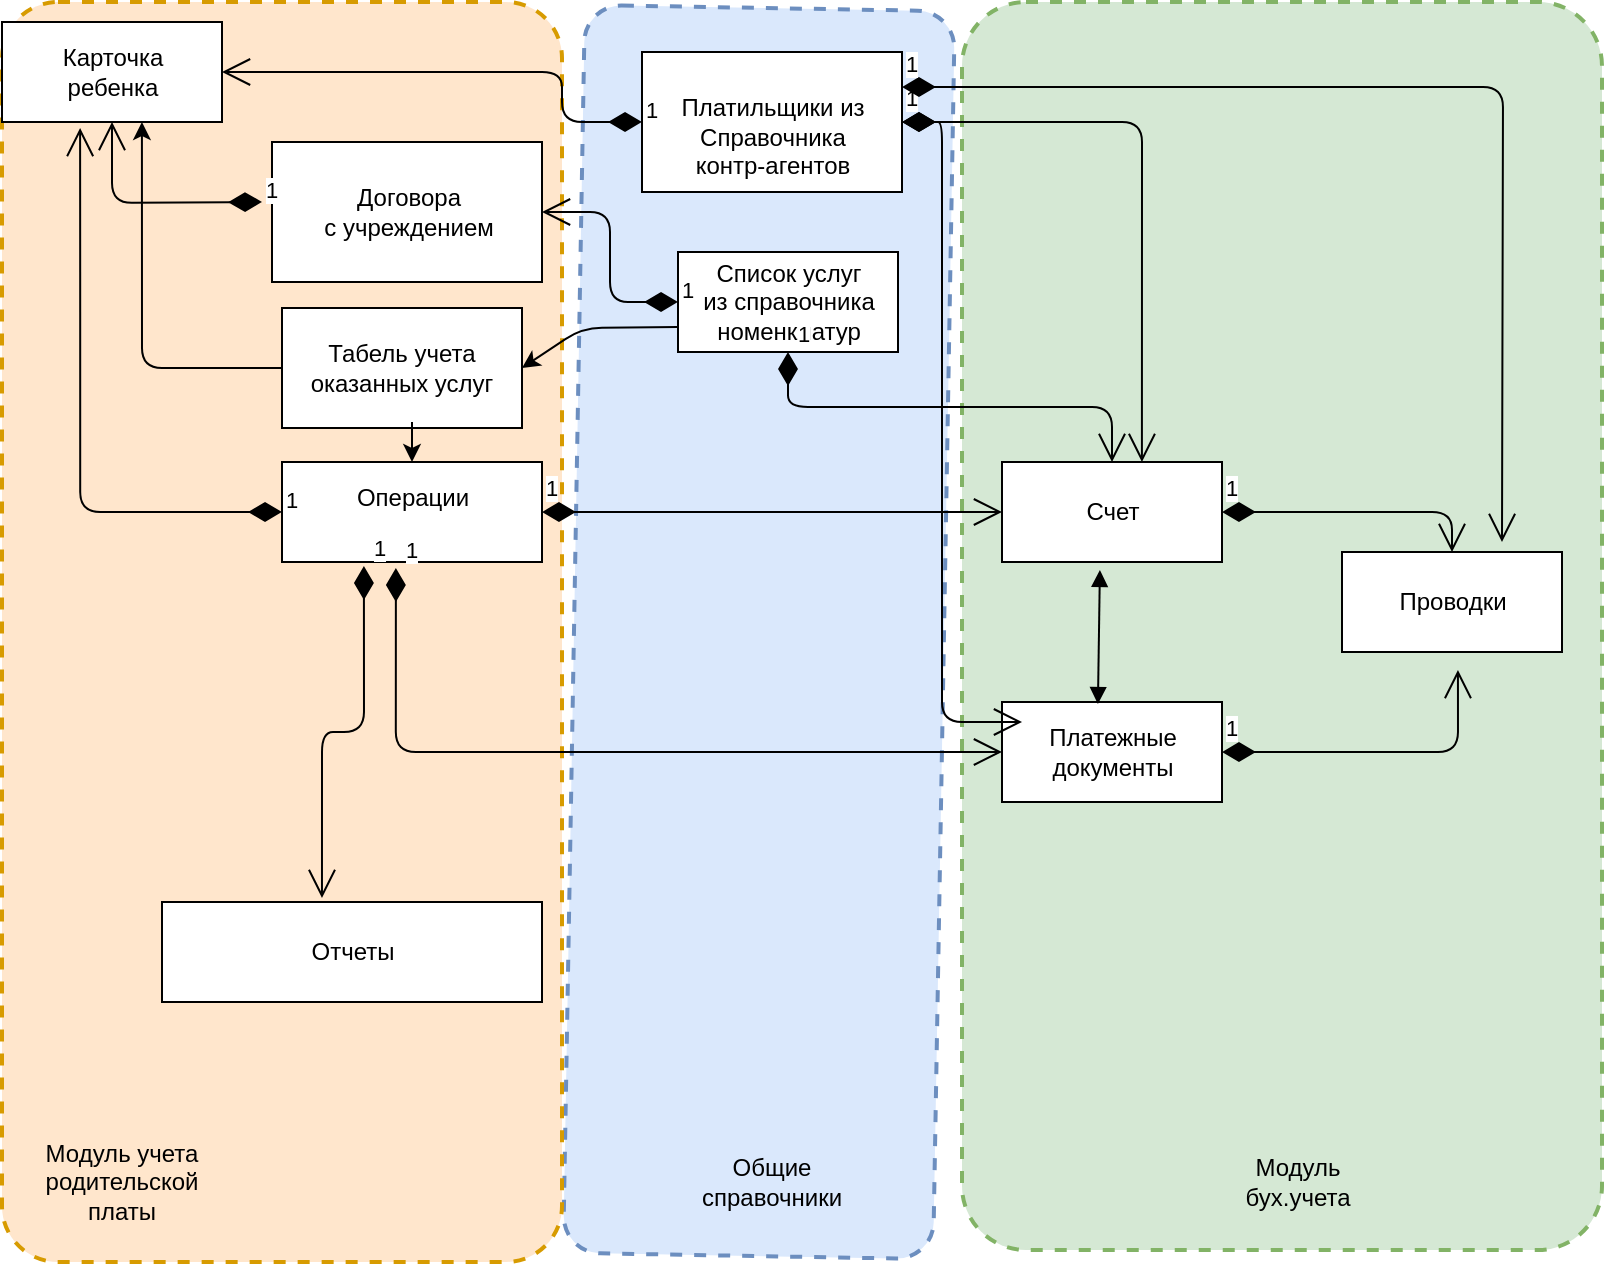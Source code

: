 <mxfile version="10.6.6" type="github"><diagram id="JxNV5JmRyQTWRndTMrCC" name="Page-1"><mxGraphModel dx="834" dy="481" grid="1" gridSize="10" guides="1" tooltips="1" connect="1" arrows="1" fold="1" page="1" pageScale="1" pageWidth="827" pageHeight="1169" background="none" math="0" shadow="0"><root><mxCell id="0"/><mxCell id="a6JJrytg2Igxi4sfRNIK-43" value="Untitled Layer" parent="0"/><mxCell id="xEQUD-EpEhP7Psctuf3c-11" value="" style="strokeWidth=2;rounded=1;arcSize=10;whiteSpace=wrap;html=1;align=center;fontSize=14;dashed=1;fillColor=#d5e8d4;strokeColor=#82b366;" vertex="1" parent="a6JJrytg2Igxi4sfRNIK-43"><mxGeometry x="500" y="10" width="320" height="624" as="geometry"/></mxCell><mxCell id="xEQUD-EpEhP7Psctuf3c-10" value="" style="strokeWidth=2;rounded=1;arcSize=10;whiteSpace=wrap;html=1;align=center;fontSize=14;dashed=1;rotation=1;fillColor=#dae8fc;strokeColor=#6c8ebf;" vertex="1" parent="a6JJrytg2Igxi4sfRNIK-43"><mxGeometry x="306" y="13" width="185" height="624" as="geometry"/></mxCell><mxCell id="xEQUD-EpEhP7Psctuf3c-9" value="" style="strokeWidth=2;rounded=1;arcSize=10;whiteSpace=wrap;html=1;align=center;fontSize=14;strokeColor=#d79b00;dashed=1;fillColor=#ffe6cc;" vertex="1" parent="a6JJrytg2Igxi4sfRNIK-43"><mxGeometry x="20" y="10" width="280" height="630" as="geometry"/></mxCell><mxCell id="xEQUD-EpEhP7Psctuf3c-1" value="Табель учета оказанных услуг" style="rounded=0;whiteSpace=wrap;html=1;" vertex="1" parent="a6JJrytg2Igxi4sfRNIK-43"><mxGeometry x="160" y="163" width="120" height="60" as="geometry"/></mxCell><mxCell id="xEQUD-EpEhP7Psctuf3c-3" value="Табель учета оказанных услуг" style="rounded=0;whiteSpace=wrap;html=1;" vertex="1" parent="a6JJrytg2Igxi4sfRNIK-43"><mxGeometry x="160" y="163" width="120" height="60" as="geometry"/></mxCell><mxCell id="xEQUD-EpEhP7Psctuf3c-4" value="" style="endArrow=classic;html=1;entryX=0.636;entryY=1;entryDx=0;entryDy=0;entryPerimeter=0;exitX=0;exitY=0.5;exitDx=0;exitDy=0;" edge="1" parent="a6JJrytg2Igxi4sfRNIK-43" source="xEQUD-EpEhP7Psctuf3c-3" target="a6JJrytg2Igxi4sfRNIK-1"><mxGeometry width="50" height="50" relative="1" as="geometry"><mxPoint x="20" y="690" as="sourcePoint"/><mxPoint x="70" y="640" as="targetPoint"/><Array as="points"><mxPoint x="90" y="193"/></Array></mxGeometry></mxCell><mxCell id="xEQUD-EpEhP7Psctuf3c-5" value="" style="endArrow=classic;html=1;entryX=1;entryY=0.5;entryDx=0;entryDy=0;exitX=0;exitY=0.75;exitDx=0;exitDy=0;" edge="1" parent="a6JJrytg2Igxi4sfRNIK-43" source="a6JJrytg2Igxi4sfRNIK-6" target="xEQUD-EpEhP7Psctuf3c-3"><mxGeometry width="50" height="50" relative="1" as="geometry"><mxPoint x="20" y="690" as="sourcePoint"/><mxPoint x="70" y="640" as="targetPoint"/><Array as="points"><mxPoint x="310" y="173"/></Array></mxGeometry></mxCell><mxCell id="xEQUD-EpEhP7Psctuf3c-7" style="edgeStyle=orthogonalEdgeStyle;rounded=0;orthogonalLoop=1;jettySize=auto;html=1;entryX=0.5;entryY=0;entryDx=0;entryDy=0;" edge="1" parent="a6JJrytg2Igxi4sfRNIK-43" target="a6JJrytg2Igxi4sfRNIK-7"><mxGeometry relative="1" as="geometry"><mxPoint x="225" y="220" as="sourcePoint"/></mxGeometry></mxCell><mxCell id="1" parent="0"/><mxCell id="a6JJrytg2Igxi4sfRNIK-1" value="&lt;div&gt;Карточка &lt;br&gt;&lt;/div&gt;&lt;div&gt;ребенка&lt;/div&gt;" style="html=1;" parent="1" vertex="1"><mxGeometry x="20" y="20" width="110" height="50" as="geometry"/></mxCell><mxCell id="a6JJrytg2Igxi4sfRNIK-2" value="&lt;div&gt;&lt;br&gt;&lt;/div&gt;&lt;div&gt;Платильщики из &lt;br&gt;&lt;/div&gt;&lt;div&gt;Справочника &lt;br&gt;&lt;/div&gt;&lt;div&gt;контр-агентов&lt;/div&gt;" style="html=1;" parent="1" vertex="1"><mxGeometry x="340" y="35" width="130" height="70" as="geometry"/></mxCell><mxCell id="a6JJrytg2Igxi4sfRNIK-5" value="&lt;div&gt;Договора &lt;br&gt;&lt;/div&gt;&lt;div&gt;с учреждением&lt;/div&gt;" style="html=1;" parent="1" vertex="1"><mxGeometry x="155" y="80" width="135" height="70" as="geometry"/></mxCell><mxCell id="a6JJrytg2Igxi4sfRNIK-6" value="&lt;div&gt;Список услуг&lt;/div&gt;&lt;div&gt;из справочника &lt;br&gt;&lt;/div&gt;&lt;div&gt;номенклатур&lt;br&gt;&lt;/div&gt;" style="html=1;" parent="1" vertex="1"><mxGeometry x="358" y="135" width="110" height="50" as="geometry"/></mxCell><mxCell id="a6JJrytg2Igxi4sfRNIK-7" value="&lt;div&gt;Операции&lt;/div&gt;&lt;div&gt;&lt;br&gt;&lt;/div&gt;" style="html=1;" parent="1" vertex="1"><mxGeometry x="160" y="240" width="130" height="50" as="geometry"/></mxCell><mxCell id="a6JJrytg2Igxi4sfRNIK-8" value="Счет" style="html=1;" parent="1" vertex="1"><mxGeometry x="520" y="240" width="110" height="50" as="geometry"/></mxCell><mxCell id="a6JJrytg2Igxi4sfRNIK-9" value="&lt;div&gt;Платежные &lt;br&gt;&lt;/div&gt;&lt;div&gt;документы&lt;/div&gt;" style="html=1;" parent="1" vertex="1"><mxGeometry x="520" y="360" width="110" height="50" as="geometry"/></mxCell><mxCell id="a6JJrytg2Igxi4sfRNIK-10" value="Проводки" style="html=1;" parent="1" vertex="1"><mxGeometry x="690" y="285" width="110" height="50" as="geometry"/></mxCell><mxCell id="a6JJrytg2Igxi4sfRNIK-22" value="1" style="endArrow=open;html=1;endSize=12;startArrow=diamondThin;startSize=14;startFill=1;edgeStyle=orthogonalEdgeStyle;align=left;verticalAlign=bottom;entryX=1;entryY=0.5;entryDx=0;entryDy=0;exitX=0;exitY=0.5;exitDx=0;exitDy=0;" parent="1" source="a6JJrytg2Igxi4sfRNIK-2" target="a6JJrytg2Igxi4sfRNIK-1" edge="1"><mxGeometry x="-1" y="3" relative="1" as="geometry"><mxPoint x="20" y="390" as="sourcePoint"/><mxPoint x="180" y="390" as="targetPoint"/><Array as="points"><mxPoint x="300" y="70"/><mxPoint x="300" y="45"/></Array></mxGeometry></mxCell><mxCell id="a6JJrytg2Igxi4sfRNIK-23" value="1" style="endArrow=open;html=1;endSize=12;startArrow=diamondThin;startSize=14;startFill=1;edgeStyle=orthogonalEdgeStyle;align=left;verticalAlign=bottom;entryX=0.5;entryY=1;entryDx=0;entryDy=0;" parent="1" target="a6JJrytg2Igxi4sfRNIK-1" edge="1"><mxGeometry x="-1" y="3" relative="1" as="geometry"><mxPoint x="150" y="110" as="sourcePoint"/><mxPoint x="180" y="390" as="targetPoint"/></mxGeometry></mxCell><mxCell id="a6JJrytg2Igxi4sfRNIK-24" value="1" style="endArrow=open;html=1;endSize=12;startArrow=diamondThin;startSize=14;startFill=1;edgeStyle=orthogonalEdgeStyle;align=left;verticalAlign=bottom;entryX=1;entryY=0.5;entryDx=0;entryDy=0;exitX=0;exitY=0.5;exitDx=0;exitDy=0;" parent="1" source="a6JJrytg2Igxi4sfRNIK-6" target="a6JJrytg2Igxi4sfRNIK-5" edge="1"><mxGeometry x="-1" y="3" relative="1" as="geometry"><mxPoint x="20" y="390" as="sourcePoint"/><mxPoint x="180" y="390" as="targetPoint"/></mxGeometry></mxCell><mxCell id="a6JJrytg2Igxi4sfRNIK-25" value="1" style="endArrow=open;html=1;endSize=12;startArrow=diamondThin;startSize=14;startFill=1;edgeStyle=orthogonalEdgeStyle;align=left;verticalAlign=bottom;entryX=0.355;entryY=1.06;entryDx=0;entryDy=0;entryPerimeter=0;exitX=0;exitY=0.5;exitDx=0;exitDy=0;" parent="1" source="a6JJrytg2Igxi4sfRNIK-7" target="a6JJrytg2Igxi4sfRNIK-1" edge="1"><mxGeometry x="-1" y="3" relative="1" as="geometry"><mxPoint x="20" y="390" as="sourcePoint"/><mxPoint x="180" y="390" as="targetPoint"/></mxGeometry></mxCell><mxCell id="a6JJrytg2Igxi4sfRNIK-28" value="1" style="endArrow=open;html=1;endSize=12;startArrow=diamondThin;startSize=14;startFill=1;edgeStyle=orthogonalEdgeStyle;align=left;verticalAlign=bottom;exitX=1;exitY=0.5;exitDx=0;exitDy=0;entryX=0;entryY=0.5;entryDx=0;entryDy=0;" parent="1" source="a6JJrytg2Igxi4sfRNIK-7" target="a6JJrytg2Igxi4sfRNIK-8" edge="1"><mxGeometry x="-1" y="3" relative="1" as="geometry"><mxPoint x="20" y="390" as="sourcePoint"/><mxPoint x="180" y="390" as="targetPoint"/></mxGeometry></mxCell><mxCell id="a6JJrytg2Igxi4sfRNIK-29" value="1" style="endArrow=open;html=1;endSize=12;startArrow=diamondThin;startSize=14;startFill=1;edgeStyle=orthogonalEdgeStyle;align=left;verticalAlign=bottom;exitX=0.438;exitY=1.06;exitDx=0;exitDy=0;exitPerimeter=0;entryX=0;entryY=0.5;entryDx=0;entryDy=0;" parent="1" source="a6JJrytg2Igxi4sfRNIK-7" target="a6JJrytg2Igxi4sfRNIK-9" edge="1"><mxGeometry x="-1" y="3" relative="1" as="geometry"><mxPoint x="20" y="390" as="sourcePoint"/><mxPoint x="180" y="390" as="targetPoint"/><Array as="points"><mxPoint x="217" y="385"/></Array></mxGeometry></mxCell><mxCell id="a6JJrytg2Igxi4sfRNIK-30" value="" style="endArrow=block;startArrow=block;endFill=1;startFill=1;html=1;entryX=0.445;entryY=1.08;entryDx=0;entryDy=0;entryPerimeter=0;exitX=0.436;exitY=0.02;exitDx=0;exitDy=0;exitPerimeter=0;" parent="1" source="a6JJrytg2Igxi4sfRNIK-9" target="a6JJrytg2Igxi4sfRNIK-8" edge="1"><mxGeometry width="160" relative="1" as="geometry"><mxPoint x="20" y="390" as="sourcePoint"/><mxPoint x="180" y="390" as="targetPoint"/></mxGeometry></mxCell><mxCell id="a6JJrytg2Igxi4sfRNIK-31" value="1" style="endArrow=open;html=1;endSize=12;startArrow=diamondThin;startSize=14;startFill=1;edgeStyle=orthogonalEdgeStyle;align=left;verticalAlign=bottom;entryX=0.527;entryY=1.18;entryDx=0;entryDy=0;entryPerimeter=0;exitX=1;exitY=0.5;exitDx=0;exitDy=0;" parent="1" source="a6JJrytg2Igxi4sfRNIK-9" target="a6JJrytg2Igxi4sfRNIK-10" edge="1"><mxGeometry x="-1" y="3" relative="1" as="geometry"><mxPoint x="20" y="430" as="sourcePoint"/><mxPoint x="180" y="430" as="targetPoint"/></mxGeometry></mxCell><mxCell id="a6JJrytg2Igxi4sfRNIK-33" value="1" style="endArrow=open;html=1;endSize=12;startArrow=diamondThin;startSize=14;startFill=1;edgeStyle=orthogonalEdgeStyle;align=left;verticalAlign=bottom;exitX=1;exitY=0.5;exitDx=0;exitDy=0;entryX=0.5;entryY=0;entryDx=0;entryDy=0;" parent="1" source="a6JJrytg2Igxi4sfRNIK-8" target="a6JJrytg2Igxi4sfRNIK-10" edge="1"><mxGeometry x="-1" y="3" relative="1" as="geometry"><mxPoint x="20" y="430" as="sourcePoint"/><mxPoint x="180" y="430" as="targetPoint"/></mxGeometry></mxCell><mxCell id="a6JJrytg2Igxi4sfRNIK-34" value="1" style="endArrow=open;html=1;endSize=12;startArrow=diamondThin;startSize=14;startFill=1;edgeStyle=orthogonalEdgeStyle;align=left;verticalAlign=bottom;exitX=0.5;exitY=1;exitDx=0;exitDy=0;entryX=0.5;entryY=0;entryDx=0;entryDy=0;" parent="1" source="a6JJrytg2Igxi4sfRNIK-6" target="a6JJrytg2Igxi4sfRNIK-8" edge="1"><mxGeometry x="-1" y="3" relative="1" as="geometry"><mxPoint x="20" y="430" as="sourcePoint"/><mxPoint x="180" y="430" as="targetPoint"/></mxGeometry></mxCell><mxCell id="a6JJrytg2Igxi4sfRNIK-35" value="1" style="endArrow=open;html=1;endSize=12;startArrow=diamondThin;startSize=14;startFill=1;edgeStyle=orthogonalEdgeStyle;align=left;verticalAlign=bottom;exitX=1;exitY=0.5;exitDx=0;exitDy=0;entryX=0.636;entryY=0;entryDx=0;entryDy=0;entryPerimeter=0;" parent="1" source="a6JJrytg2Igxi4sfRNIK-2" target="a6JJrytg2Igxi4sfRNIK-8" edge="1"><mxGeometry x="-1" y="3" relative="1" as="geometry"><mxPoint x="20" y="430" as="sourcePoint"/><mxPoint x="180" y="430" as="targetPoint"/></mxGeometry></mxCell><mxCell id="a6JJrytg2Igxi4sfRNIK-36" value="1" style="endArrow=open;html=1;endSize=12;startArrow=diamondThin;startSize=14;startFill=1;edgeStyle=orthogonalEdgeStyle;align=left;verticalAlign=bottom;entryX=0.091;entryY=0.2;entryDx=0;entryDy=0;entryPerimeter=0;" parent="1" source="a6JJrytg2Igxi4sfRNIK-2" target="a6JJrytg2Igxi4sfRNIK-9" edge="1"><mxGeometry x="-1" y="3" relative="1" as="geometry"><mxPoint x="20" y="430" as="sourcePoint"/><mxPoint x="180" y="430" as="targetPoint"/><Array as="points"><mxPoint x="490" y="70"/><mxPoint x="490" y="370"/></Array></mxGeometry></mxCell><mxCell id="a6JJrytg2Igxi4sfRNIK-37" value="1" style="endArrow=open;html=1;endSize=12;startArrow=diamondThin;startSize=14;startFill=1;edgeStyle=orthogonalEdgeStyle;align=left;verticalAlign=bottom;exitX=1;exitY=0.25;exitDx=0;exitDy=0;" parent="1" source="a6JJrytg2Igxi4sfRNIK-2" edge="1"><mxGeometry x="-1" y="3" relative="1" as="geometry"><mxPoint x="20" y="430" as="sourcePoint"/><mxPoint x="770" y="280" as="targetPoint"/></mxGeometry></mxCell><mxCell id="a6JJrytg2Igxi4sfRNIK-39" value="Отчеты" style="html=1;" parent="1" vertex="1"><mxGeometry x="100" y="460" width="190" height="50" as="geometry"/></mxCell><mxCell id="a6JJrytg2Igxi4sfRNIK-41" value="1" style="endArrow=open;html=1;endSize=12;startArrow=diamondThin;startSize=14;startFill=1;edgeStyle=orthogonalEdgeStyle;align=left;verticalAlign=bottom;exitX=0.315;exitY=1.04;exitDx=0;exitDy=0;exitPerimeter=0;entryX=0.421;entryY=-0.04;entryDx=0;entryDy=0;entryPerimeter=0;" parent="1" source="a6JJrytg2Igxi4sfRNIK-7" target="a6JJrytg2Igxi4sfRNIK-39" edge="1"><mxGeometry x="-1" y="3" relative="1" as="geometry"><mxPoint x="20" y="530" as="sourcePoint"/><mxPoint x="70" y="430" as="targetPoint"/></mxGeometry></mxCell><mxCell id="a6JJrytg2Igxi4sfRNIK-50" value="Модуль учета родительской платы" style="text;html=1;strokeColor=none;fillColor=none;align=center;verticalAlign=middle;whiteSpace=wrap;rounded=0;" parent="1" vertex="1"><mxGeometry x="60" y="590" width="40" height="20" as="geometry"/></mxCell><mxCell id="a6JJrytg2Igxi4sfRNIK-52" value="&lt;div&gt;Общие справочники&lt;/div&gt;" style="text;html=1;strokeColor=none;fillColor=none;align=center;verticalAlign=middle;whiteSpace=wrap;rounded=0;" parent="1" vertex="1"><mxGeometry x="385" y="590" width="40" height="20" as="geometry"/></mxCell><mxCell id="a6JJrytg2Igxi4sfRNIK-54" value="Модуль бух.учета" style="text;html=1;strokeColor=none;fillColor=none;align=center;verticalAlign=middle;whiteSpace=wrap;rounded=0;" parent="1" vertex="1"><mxGeometry x="647.5" y="590" width="40" height="20" as="geometry"/></mxCell></root></mxGraphModel></diagram></mxfile>